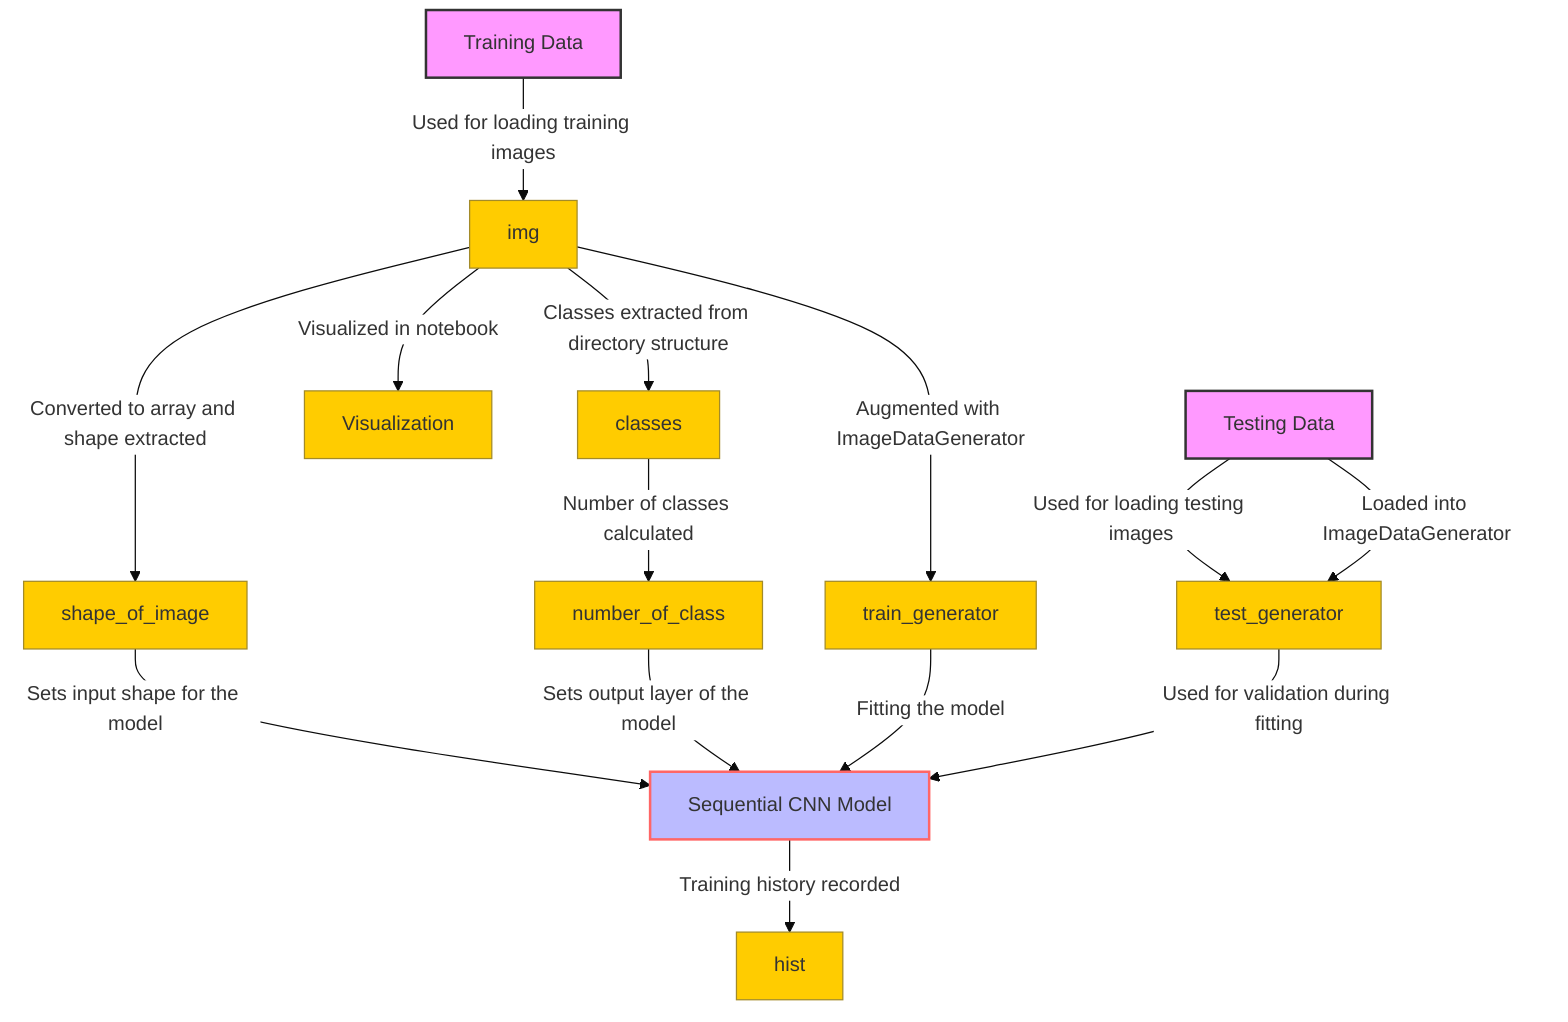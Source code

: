%%{init: {'theme': 'base', 'themeVariables': {'primaryColor': '#ffcc00', 'edgeLabelBackground':'#ffffff', 'tertiaryColor': '#ffcc00'}}}%%
flowchart TD
    %% Data Sources
    A1["Training Data"]:::data -->|"Used for loading training images"| B1["img"]
    A2["Testing Data"]:::data -->|"Used for loading testing images"| D1["test_generator"]

    %% Data Variables and Flow
    B1 -->|"Converted to array and shape extracted"| B2["shape_of_image"]
    B2 -->|"Sets input shape for the model"| C1["model"]
    B1 -->|"Visualized in notebook"| B3["Visualization"]
    B1 -->|"Classes extracted from directory structure"| B4["classes"]
    B4 -->|"Number of classes calculated"| B5["number_of_class"]
    B5 -->|"Sets output layer of the model"| C1

    %% Data Generators
    B1 --> |"Augmented with ImageDataGenerator"| C2["train_generator"]
    A2 --> |"Loaded into ImageDataGenerator"| D1

    %% Model and Training
    C1["Sequential CNN Model"]:::model
    C2 -->|"Fitting the model"| C1
    D1 -->|"Used for validation during fitting"| C1

    %% Training History
    C1 -->|"Training history recorded"| E1["hist"]

    %% Styles
    classDef data fill:#f9f,stroke:#333,stroke-width:2px;
    classDef model fill:#bbf,stroke:#f66,stroke-width:2px;